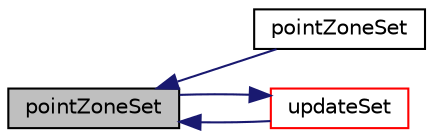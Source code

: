 digraph "pointZoneSet"
{
  bgcolor="transparent";
  edge [fontname="Helvetica",fontsize="10",labelfontname="Helvetica",labelfontsize="10"];
  node [fontname="Helvetica",fontsize="10",shape=record];
  rankdir="LR";
  Node1 [label="pointZoneSet",height=0.2,width=0.4,color="black", fillcolor="grey75", style="filled", fontcolor="black"];
  Node1 -> Node2 [dir="back",color="midnightblue",fontsize="10",style="solid",fontname="Helvetica"];
  Node2 [label="pointZoneSet",height=0.2,width=0.4,color="black",URL="$a01906.html#a6b2d6c71c3f10b62b5a71bb1224726cd",tooltip="Construct from additional size of labelHashSet. "];
  Node1 -> Node3 [dir="back",color="midnightblue",fontsize="10",style="solid",fontname="Helvetica"];
  Node3 [label="updateSet",height=0.2,width=0.4,color="red",URL="$a01906.html#afc9e2e914d3928dd7281d2ac71452052",tooltip="Sort addressing and make pointSet part consistent with addressing. "];
  Node3 -> Node1 [dir="back",color="midnightblue",fontsize="10",style="solid",fontname="Helvetica"];
}
